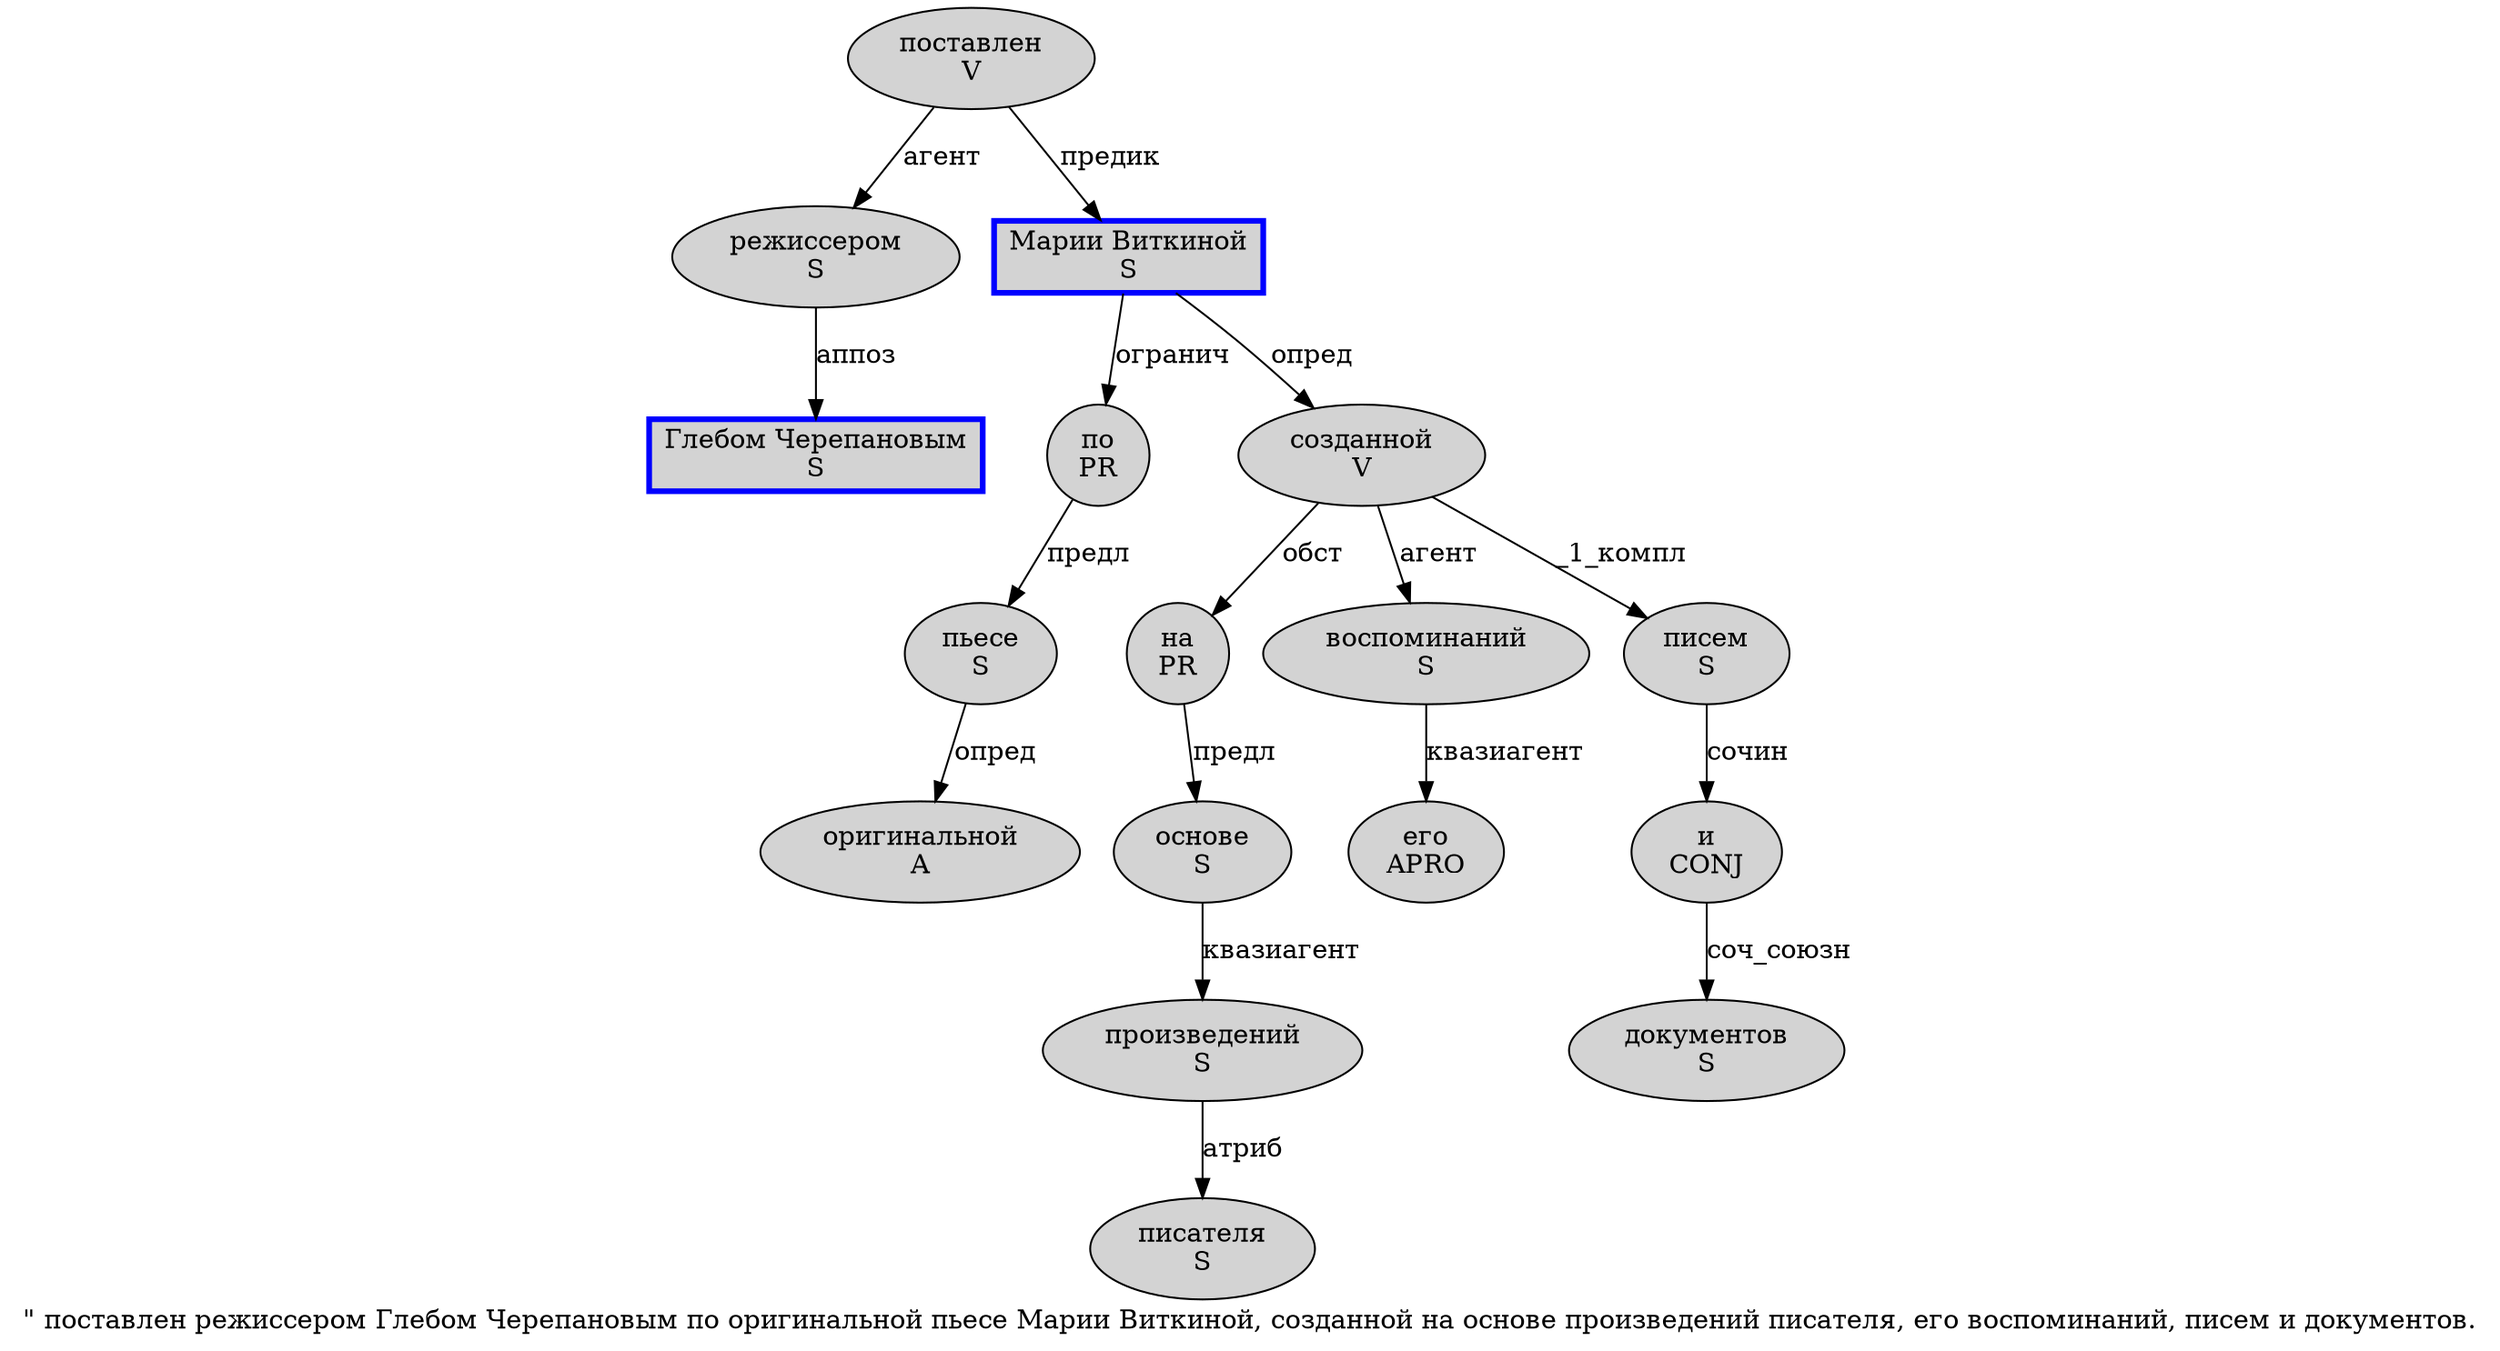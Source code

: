 digraph SENTENCE_664 {
	graph [label="\" поставлен режиссером Глебом Черепановым по оригинальной пьесе Марии Виткиной, созданной на основе произведений писателя, его воспоминаний, писем и документов."]
	node [style=filled]
		1 [label="поставлен
V" color="" fillcolor=lightgray penwidth=1 shape=ellipse]
		2 [label="режиссером
S" color="" fillcolor=lightgray penwidth=1 shape=ellipse]
		3 [label="Глебом Черепановым
S" color=blue fillcolor=lightgray penwidth=3 shape=box]
		4 [label="по
PR" color="" fillcolor=lightgray penwidth=1 shape=ellipse]
		5 [label="оригинальной
A" color="" fillcolor=lightgray penwidth=1 shape=ellipse]
		6 [label="пьесе
S" color="" fillcolor=lightgray penwidth=1 shape=ellipse]
		7 [label="Марии Виткиной
S" color=blue fillcolor=lightgray penwidth=3 shape=box]
		9 [label="созданной
V" color="" fillcolor=lightgray penwidth=1 shape=ellipse]
		10 [label="на
PR" color="" fillcolor=lightgray penwidth=1 shape=ellipse]
		11 [label="основе
S" color="" fillcolor=lightgray penwidth=1 shape=ellipse]
		12 [label="произведений
S" color="" fillcolor=lightgray penwidth=1 shape=ellipse]
		13 [label="писателя
S" color="" fillcolor=lightgray penwidth=1 shape=ellipse]
		15 [label="его
APRO" color="" fillcolor=lightgray penwidth=1 shape=ellipse]
		16 [label="воспоминаний
S" color="" fillcolor=lightgray penwidth=1 shape=ellipse]
		18 [label="писем
S" color="" fillcolor=lightgray penwidth=1 shape=ellipse]
		19 [label="и
CONJ" color="" fillcolor=lightgray penwidth=1 shape=ellipse]
		20 [label="документов
S" color="" fillcolor=lightgray penwidth=1 shape=ellipse]
			12 -> 13 [label="атриб"]
			2 -> 3 [label="аппоз"]
			10 -> 11 [label="предл"]
			11 -> 12 [label="квазиагент"]
			6 -> 5 [label="опред"]
			9 -> 10 [label="обст"]
			9 -> 16 [label="агент"]
			9 -> 18 [label="_1_компл"]
			1 -> 2 [label="агент"]
			1 -> 7 [label="предик"]
			18 -> 19 [label="сочин"]
			16 -> 15 [label="квазиагент"]
			7 -> 4 [label="огранич"]
			7 -> 9 [label="опред"]
			4 -> 6 [label="предл"]
			19 -> 20 [label="соч_союзн"]
}